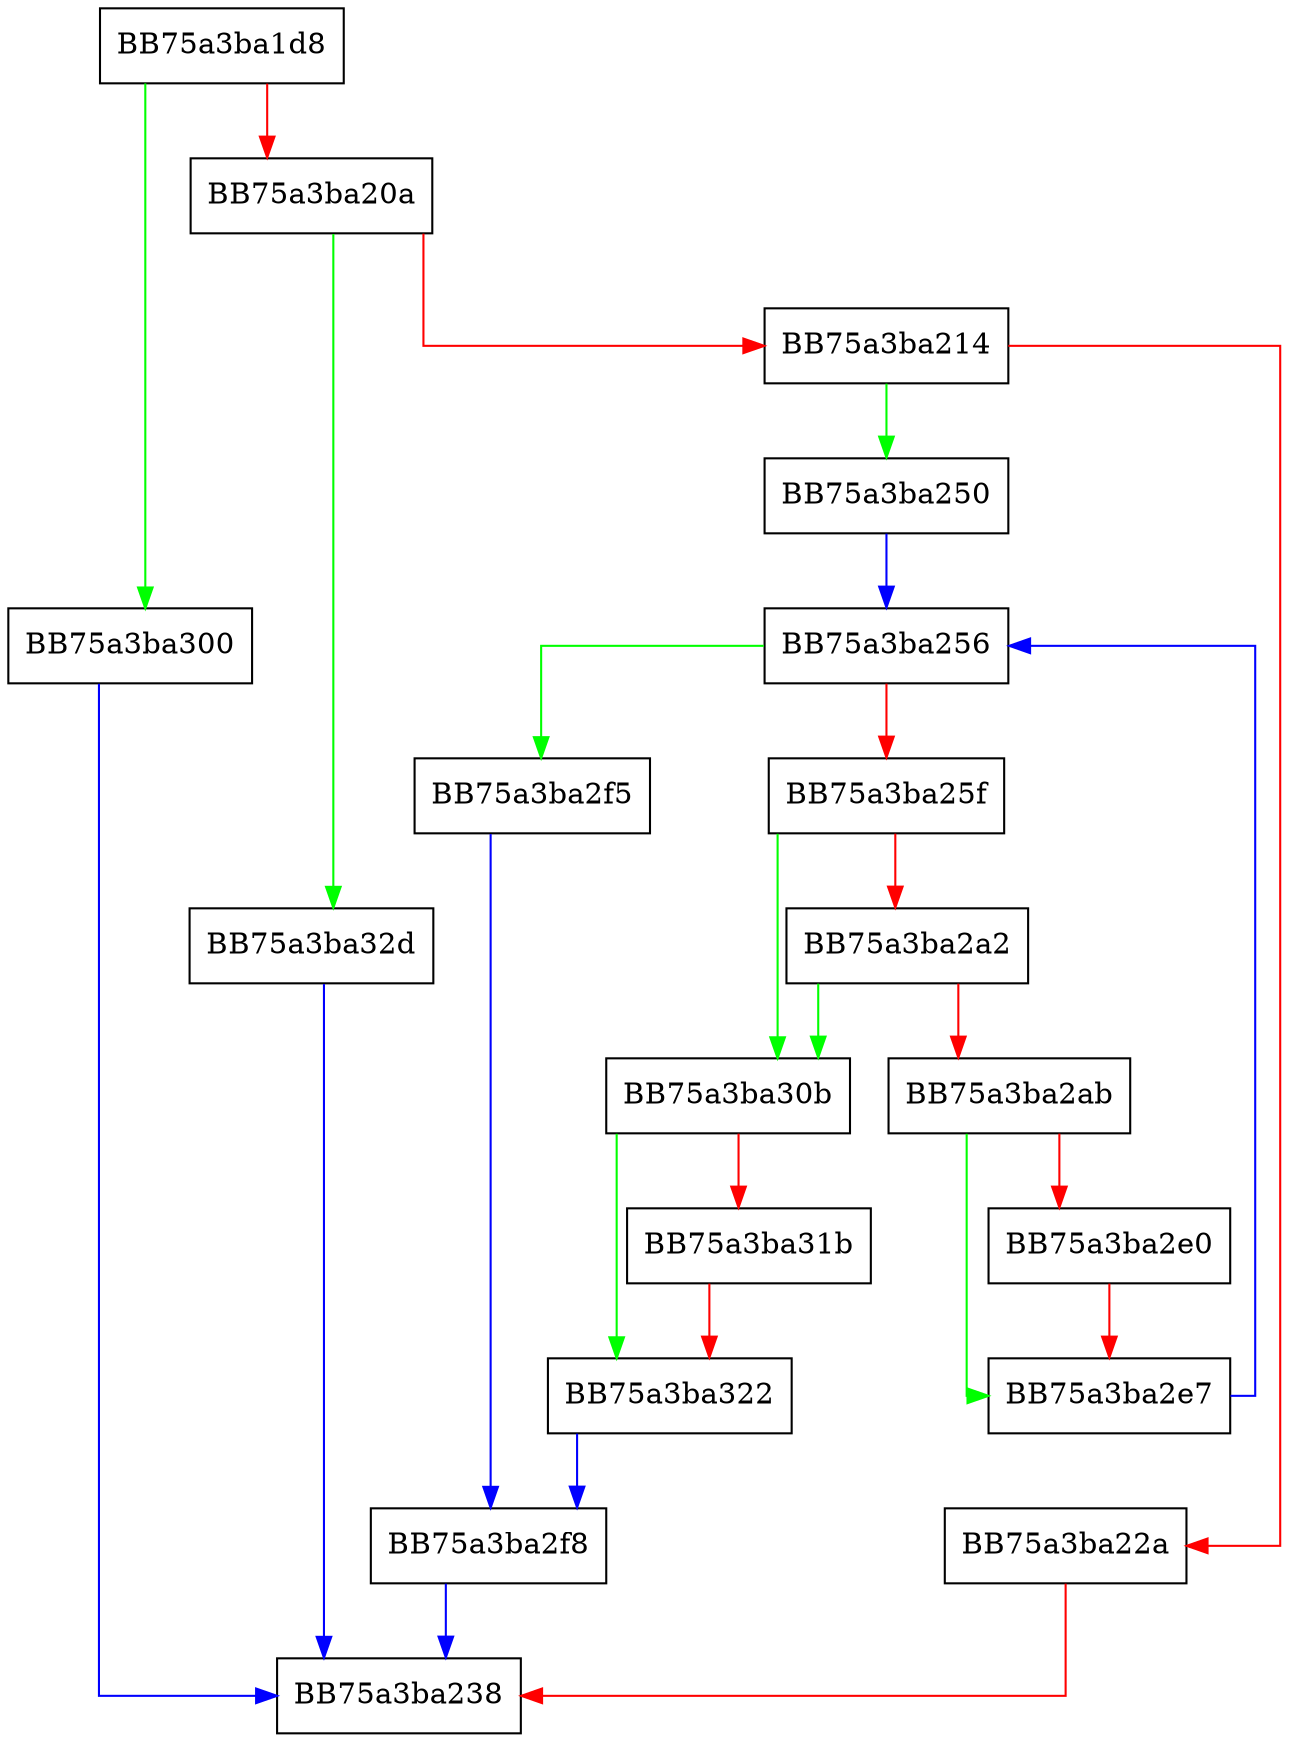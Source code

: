 digraph ReadMemory {
  node [shape="box"];
  graph [splines=ortho];
  BB75a3ba1d8 -> BB75a3ba300 [color="green"];
  BB75a3ba1d8 -> BB75a3ba20a [color="red"];
  BB75a3ba20a -> BB75a3ba32d [color="green"];
  BB75a3ba20a -> BB75a3ba214 [color="red"];
  BB75a3ba214 -> BB75a3ba250 [color="green"];
  BB75a3ba214 -> BB75a3ba22a [color="red"];
  BB75a3ba22a -> BB75a3ba238 [color="red"];
  BB75a3ba250 -> BB75a3ba256 [color="blue"];
  BB75a3ba256 -> BB75a3ba2f5 [color="green"];
  BB75a3ba256 -> BB75a3ba25f [color="red"];
  BB75a3ba25f -> BB75a3ba30b [color="green"];
  BB75a3ba25f -> BB75a3ba2a2 [color="red"];
  BB75a3ba2a2 -> BB75a3ba30b [color="green"];
  BB75a3ba2a2 -> BB75a3ba2ab [color="red"];
  BB75a3ba2ab -> BB75a3ba2e7 [color="green"];
  BB75a3ba2ab -> BB75a3ba2e0 [color="red"];
  BB75a3ba2e0 -> BB75a3ba2e7 [color="red"];
  BB75a3ba2e7 -> BB75a3ba256 [color="blue"];
  BB75a3ba2f5 -> BB75a3ba2f8 [color="blue"];
  BB75a3ba2f8 -> BB75a3ba238 [color="blue"];
  BB75a3ba300 -> BB75a3ba238 [color="blue"];
  BB75a3ba30b -> BB75a3ba322 [color="green"];
  BB75a3ba30b -> BB75a3ba31b [color="red"];
  BB75a3ba31b -> BB75a3ba322 [color="red"];
  BB75a3ba322 -> BB75a3ba2f8 [color="blue"];
  BB75a3ba32d -> BB75a3ba238 [color="blue"];
}